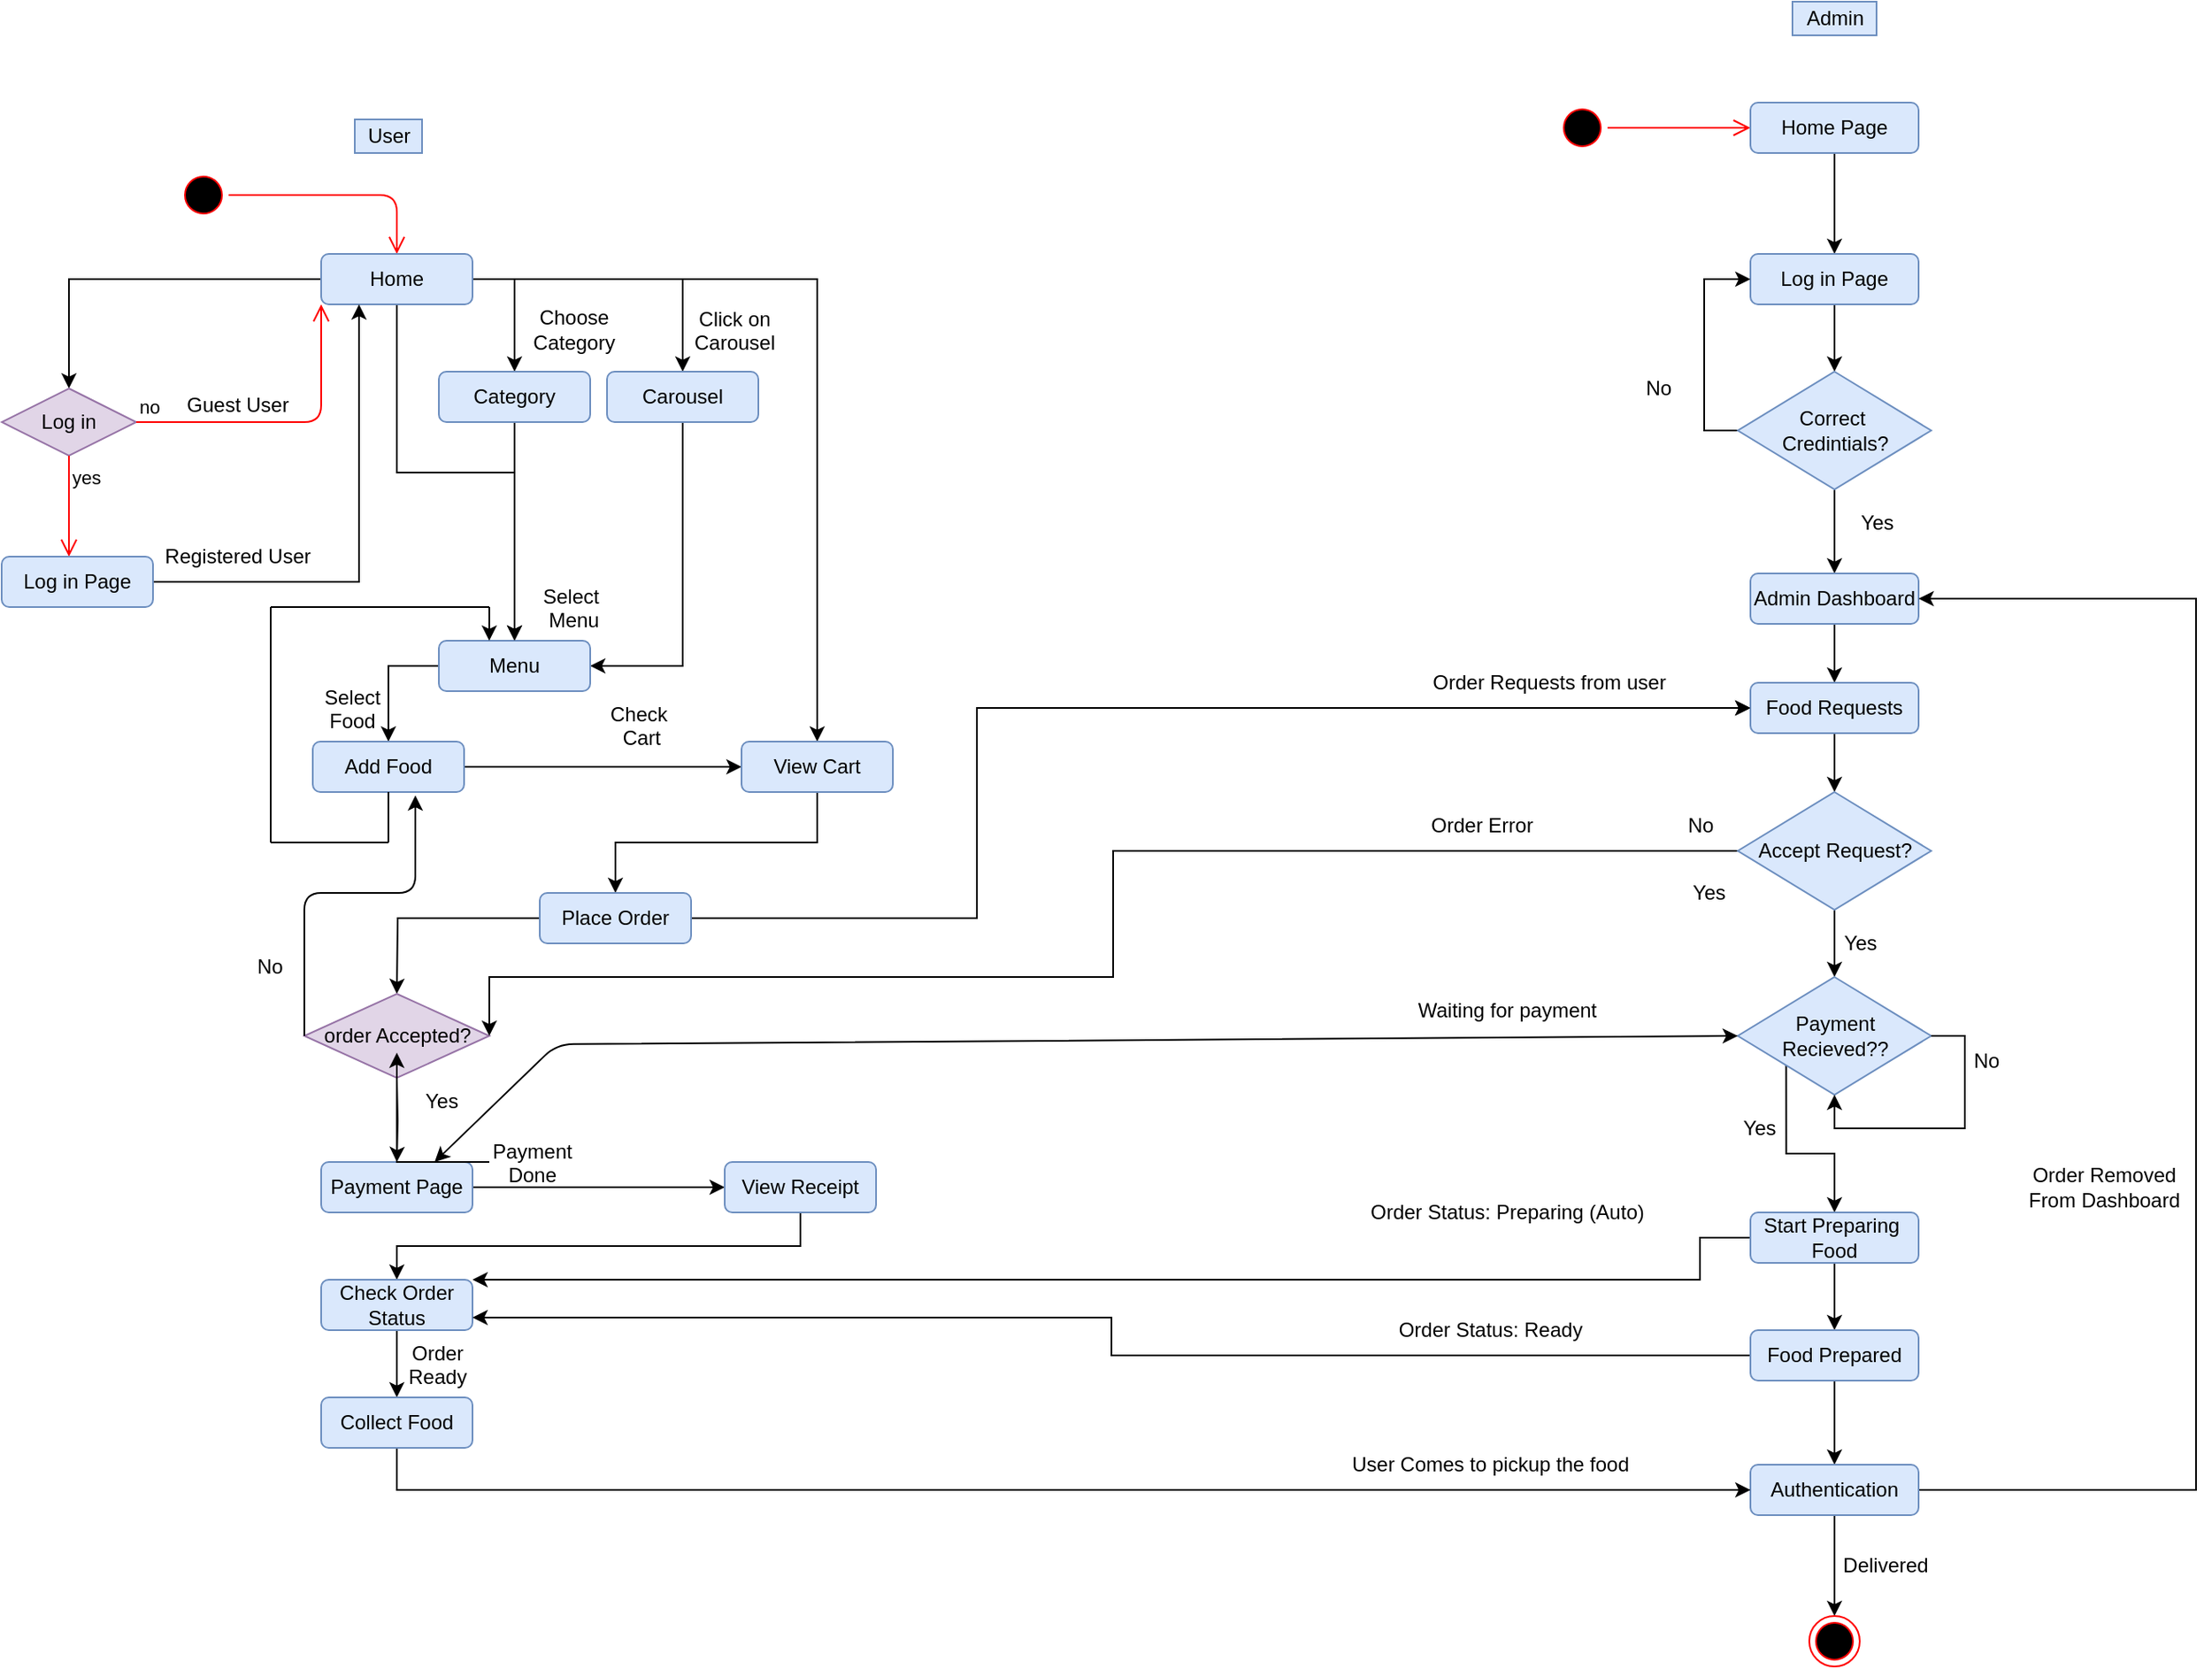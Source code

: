 <mxfile version="13.6.2" type="device"><diagram id="DpFKrORxGf0AUrbgD2Ab" name="Page-1"><mxGraphModel dx="2130" dy="4185" grid="1" gridSize="10" guides="1" tooltips="1" connect="1" arrows="1" fold="1" page="1" pageScale="1" pageWidth="2339" pageHeight="3300" math="0" shadow="0"><root><mxCell id="0"/><mxCell id="1" parent="0"/><mxCell id="HgJpCrDhQ5YuOBBAW4_T-1" value="User&lt;br&gt;" style="text;html=1;align=center;verticalAlign=middle;resizable=0;points=[];autosize=1;fillColor=#dae8fc;strokeColor=#6c8ebf;" vertex="1" parent="1"><mxGeometry x="290" y="10" width="40" height="20" as="geometry"/></mxCell><mxCell id="HgJpCrDhQ5YuOBBAW4_T-2" value="" style="ellipse;html=1;shape=startState;fillColor=#000000;strokeColor=#ff0000;" vertex="1" parent="1"><mxGeometry x="185" y="40" width="30" height="30" as="geometry"/></mxCell><mxCell id="HgJpCrDhQ5YuOBBAW4_T-3" value="" style="edgeStyle=orthogonalEdgeStyle;html=1;verticalAlign=bottom;endArrow=open;endSize=8;strokeColor=#ff0000;" edge="1" parent="1" source="HgJpCrDhQ5YuOBBAW4_T-2" target="HgJpCrDhQ5YuOBBAW4_T-9"><mxGeometry relative="1" as="geometry"><mxPoint x="120" y="90" as="targetPoint"/></mxGeometry></mxCell><mxCell id="HgJpCrDhQ5YuOBBAW4_T-4" style="edgeStyle=orthogonalEdgeStyle;rounded=0;orthogonalLoop=1;jettySize=auto;html=1;entryX=0.5;entryY=0;entryDx=0;entryDy=0;" edge="1" parent="1" source="HgJpCrDhQ5YuOBBAW4_T-9" target="HgJpCrDhQ5YuOBBAW4_T-10"><mxGeometry relative="1" as="geometry"/></mxCell><mxCell id="HgJpCrDhQ5YuOBBAW4_T-5" style="edgeStyle=orthogonalEdgeStyle;rounded=0;orthogonalLoop=1;jettySize=auto;html=1;entryX=0.5;entryY=0;entryDx=0;entryDy=0;" edge="1" parent="1" source="HgJpCrDhQ5YuOBBAW4_T-9" target="HgJpCrDhQ5YuOBBAW4_T-18"><mxGeometry relative="1" as="geometry"/></mxCell><mxCell id="HgJpCrDhQ5YuOBBAW4_T-6" style="edgeStyle=orthogonalEdgeStyle;rounded=0;orthogonalLoop=1;jettySize=auto;html=1;" edge="1" parent="1" source="HgJpCrDhQ5YuOBBAW4_T-9" target="HgJpCrDhQ5YuOBBAW4_T-20"><mxGeometry relative="1" as="geometry"/></mxCell><mxCell id="HgJpCrDhQ5YuOBBAW4_T-7" style="edgeStyle=orthogonalEdgeStyle;rounded=0;orthogonalLoop=1;jettySize=auto;html=1;entryX=0.5;entryY=0;entryDx=0;entryDy=0;" edge="1" parent="1" source="HgJpCrDhQ5YuOBBAW4_T-9" target="HgJpCrDhQ5YuOBBAW4_T-24"><mxGeometry relative="1" as="geometry"/></mxCell><mxCell id="HgJpCrDhQ5YuOBBAW4_T-8" style="edgeStyle=orthogonalEdgeStyle;rounded=0;orthogonalLoop=1;jettySize=auto;html=1;exitX=1;exitY=0.5;exitDx=0;exitDy=0;entryX=0.5;entryY=0;entryDx=0;entryDy=0;" edge="1" parent="1" source="HgJpCrDhQ5YuOBBAW4_T-9" target="HgJpCrDhQ5YuOBBAW4_T-33"><mxGeometry relative="1" as="geometry"/></mxCell><mxCell id="HgJpCrDhQ5YuOBBAW4_T-9" value="Home" style="rounded=1;whiteSpace=wrap;html=1;fillColor=#dae8fc;strokeColor=#6c8ebf;" vertex="1" parent="1"><mxGeometry x="270" y="90" width="90" height="30" as="geometry"/></mxCell><mxCell id="HgJpCrDhQ5YuOBBAW4_T-10" value="Log in" style="rhombus;whiteSpace=wrap;html=1;fillColor=#e1d5e7;strokeColor=#9673a6;" vertex="1" parent="1"><mxGeometry x="80" y="170" width="80" height="40" as="geometry"/></mxCell><mxCell id="HgJpCrDhQ5YuOBBAW4_T-11" value="no" style="edgeStyle=orthogonalEdgeStyle;html=1;align=left;verticalAlign=bottom;endArrow=open;endSize=8;strokeColor=#ff0000;entryX=0;entryY=1;entryDx=0;entryDy=0;" edge="1" parent="1" source="HgJpCrDhQ5YuOBBAW4_T-10" target="HgJpCrDhQ5YuOBBAW4_T-9"><mxGeometry x="-1" relative="1" as="geometry"><mxPoint x="260" y="190" as="targetPoint"/></mxGeometry></mxCell><mxCell id="HgJpCrDhQ5YuOBBAW4_T-12" value="yes" style="edgeStyle=orthogonalEdgeStyle;html=1;align=left;verticalAlign=top;endArrow=open;endSize=8;strokeColor=#ff0000;" edge="1" parent="1" source="HgJpCrDhQ5YuOBBAW4_T-10"><mxGeometry x="-1" relative="1" as="geometry"><mxPoint x="120" y="270" as="targetPoint"/></mxGeometry></mxCell><mxCell id="HgJpCrDhQ5YuOBBAW4_T-13" style="edgeStyle=orthogonalEdgeStyle;rounded=0;orthogonalLoop=1;jettySize=auto;html=1;entryX=0.25;entryY=1;entryDx=0;entryDy=0;" edge="1" parent="1" source="HgJpCrDhQ5YuOBBAW4_T-14" target="HgJpCrDhQ5YuOBBAW4_T-9"><mxGeometry relative="1" as="geometry"/></mxCell><mxCell id="HgJpCrDhQ5YuOBBAW4_T-14" value="Log in Page" style="rounded=1;whiteSpace=wrap;html=1;fillColor=#dae8fc;strokeColor=#6c8ebf;" vertex="1" parent="1"><mxGeometry x="80" y="270" width="90" height="30" as="geometry"/></mxCell><mxCell id="HgJpCrDhQ5YuOBBAW4_T-15" value="Registered User" style="text;html=1;align=center;verticalAlign=middle;resizable=0;points=[];autosize=1;" vertex="1" parent="1"><mxGeometry x="170" y="260" width="100" height="20" as="geometry"/></mxCell><mxCell id="HgJpCrDhQ5YuOBBAW4_T-16" value="Guest User" style="text;html=1;align=center;verticalAlign=middle;resizable=0;points=[];autosize=1;" vertex="1" parent="1"><mxGeometry x="180" y="170" width="80" height="20" as="geometry"/></mxCell><mxCell id="HgJpCrDhQ5YuOBBAW4_T-17" style="edgeStyle=orthogonalEdgeStyle;rounded=0;orthogonalLoop=1;jettySize=auto;html=1;exitX=0.5;exitY=1;exitDx=0;exitDy=0;entryX=1;entryY=0.5;entryDx=0;entryDy=0;" edge="1" parent="1" source="HgJpCrDhQ5YuOBBAW4_T-18" target="HgJpCrDhQ5YuOBBAW4_T-20"><mxGeometry relative="1" as="geometry"/></mxCell><mxCell id="HgJpCrDhQ5YuOBBAW4_T-18" value="Carousel" style="rounded=1;whiteSpace=wrap;html=1;fillColor=#dae8fc;strokeColor=#6c8ebf;" vertex="1" parent="1"><mxGeometry x="440" y="160" width="90" height="30" as="geometry"/></mxCell><mxCell id="HgJpCrDhQ5YuOBBAW4_T-19" style="edgeStyle=orthogonalEdgeStyle;rounded=0;orthogonalLoop=1;jettySize=auto;html=1;exitX=0;exitY=0.5;exitDx=0;exitDy=0;" edge="1" parent="1" source="HgJpCrDhQ5YuOBBAW4_T-20" target="HgJpCrDhQ5YuOBBAW4_T-22"><mxGeometry relative="1" as="geometry"/></mxCell><mxCell id="HgJpCrDhQ5YuOBBAW4_T-20" value="Menu" style="rounded=1;whiteSpace=wrap;html=1;fillColor=#dae8fc;strokeColor=#6c8ebf;" vertex="1" parent="1"><mxGeometry x="340" y="320" width="90" height="30" as="geometry"/></mxCell><mxCell id="HgJpCrDhQ5YuOBBAW4_T-21" style="edgeStyle=orthogonalEdgeStyle;rounded=0;orthogonalLoop=1;jettySize=auto;html=1;" edge="1" parent="1" source="HgJpCrDhQ5YuOBBAW4_T-22" target="HgJpCrDhQ5YuOBBAW4_T-24"><mxGeometry relative="1" as="geometry"/></mxCell><mxCell id="HgJpCrDhQ5YuOBBAW4_T-22" value="Add Food" style="rounded=1;whiteSpace=wrap;html=1;fillColor=#dae8fc;strokeColor=#6c8ebf;" vertex="1" parent="1"><mxGeometry x="265" y="380" width="90" height="30" as="geometry"/></mxCell><mxCell id="HgJpCrDhQ5YuOBBAW4_T-23" style="edgeStyle=orthogonalEdgeStyle;rounded=0;orthogonalLoop=1;jettySize=auto;html=1;exitX=0.5;exitY=1;exitDx=0;exitDy=0;entryX=0.5;entryY=0;entryDx=0;entryDy=0;" edge="1" parent="1" source="HgJpCrDhQ5YuOBBAW4_T-24" target="HgJpCrDhQ5YuOBBAW4_T-31"><mxGeometry relative="1" as="geometry"/></mxCell><mxCell id="HgJpCrDhQ5YuOBBAW4_T-24" value="View Cart" style="rounded=1;whiteSpace=wrap;html=1;fillColor=#dae8fc;strokeColor=#6c8ebf;" vertex="1" parent="1"><mxGeometry x="520" y="380" width="90" height="30" as="geometry"/></mxCell><mxCell id="HgJpCrDhQ5YuOBBAW4_T-25" value="" style="endArrow=none;html=1;exitX=0.5;exitY=1;exitDx=0;exitDy=0;" edge="1" parent="1" source="HgJpCrDhQ5YuOBBAW4_T-22"><mxGeometry width="50" height="50" relative="1" as="geometry"><mxPoint x="320" y="360" as="sourcePoint"/><mxPoint x="310" y="440" as="targetPoint"/></mxGeometry></mxCell><mxCell id="HgJpCrDhQ5YuOBBAW4_T-26" value="" style="endArrow=none;html=1;" edge="1" parent="1"><mxGeometry width="50" height="50" relative="1" as="geometry"><mxPoint x="310" y="440" as="sourcePoint"/><mxPoint x="240" y="440" as="targetPoint"/></mxGeometry></mxCell><mxCell id="HgJpCrDhQ5YuOBBAW4_T-27" value="" style="endArrow=none;html=1;" edge="1" parent="1"><mxGeometry width="50" height="50" relative="1" as="geometry"><mxPoint x="240" y="440" as="sourcePoint"/><mxPoint x="240" y="300" as="targetPoint"/></mxGeometry></mxCell><mxCell id="HgJpCrDhQ5YuOBBAW4_T-28" value="" style="endArrow=none;html=1;" edge="1" parent="1"><mxGeometry width="50" height="50" relative="1" as="geometry"><mxPoint x="240" y="300" as="sourcePoint"/><mxPoint x="370" y="300" as="targetPoint"/></mxGeometry></mxCell><mxCell id="HgJpCrDhQ5YuOBBAW4_T-29" value="" style="endArrow=classic;html=1;entryX=0.333;entryY=0;entryDx=0;entryDy=0;entryPerimeter=0;" edge="1" parent="1" target="HgJpCrDhQ5YuOBBAW4_T-20"><mxGeometry width="50" height="50" relative="1" as="geometry"><mxPoint x="370" y="300" as="sourcePoint"/><mxPoint x="370" y="310" as="targetPoint"/></mxGeometry></mxCell><mxCell id="HgJpCrDhQ5YuOBBAW4_T-30" style="edgeStyle=orthogonalEdgeStyle;rounded=0;orthogonalLoop=1;jettySize=auto;html=1;exitX=0;exitY=0.5;exitDx=0;exitDy=0;entryX=0.5;entryY=0;entryDx=0;entryDy=0;" edge="1" parent="1" source="HgJpCrDhQ5YuOBBAW4_T-31"><mxGeometry relative="1" as="geometry"><mxPoint x="315" y="530" as="targetPoint"/></mxGeometry></mxCell><mxCell id="HgJpCrDhQ5YuOBBAW4_T-110" style="edgeStyle=orthogonalEdgeStyle;rounded=0;orthogonalLoop=1;jettySize=auto;html=1;" edge="1" parent="1" source="HgJpCrDhQ5YuOBBAW4_T-31"><mxGeometry relative="1" as="geometry"><mxPoint x="1120" y="360" as="targetPoint"/><Array as="points"><mxPoint x="660" y="485"/><mxPoint x="660" y="360"/></Array></mxGeometry></mxCell><mxCell id="HgJpCrDhQ5YuOBBAW4_T-31" value="Place Order" style="rounded=1;whiteSpace=wrap;html=1;fillColor=#dae8fc;strokeColor=#6c8ebf;" vertex="1" parent="1"><mxGeometry x="400" y="470" width="90" height="30" as="geometry"/></mxCell><mxCell id="HgJpCrDhQ5YuOBBAW4_T-32" style="edgeStyle=orthogonalEdgeStyle;rounded=0;orthogonalLoop=1;jettySize=auto;html=1;exitX=0.5;exitY=1;exitDx=0;exitDy=0;entryX=0.5;entryY=0;entryDx=0;entryDy=0;" edge="1" parent="1" source="HgJpCrDhQ5YuOBBAW4_T-33" target="HgJpCrDhQ5YuOBBAW4_T-20"><mxGeometry relative="1" as="geometry"/></mxCell><mxCell id="HgJpCrDhQ5YuOBBAW4_T-33" value="Category" style="rounded=1;whiteSpace=wrap;html=1;fillColor=#dae8fc;strokeColor=#6c8ebf;" vertex="1" parent="1"><mxGeometry x="340" y="160" width="90" height="30" as="geometry"/></mxCell><mxCell id="HgJpCrDhQ5YuOBBAW4_T-34" value="Choose&lt;br&gt;Category" style="text;html=1;resizable=0;autosize=1;align=center;verticalAlign=middle;points=[];fillColor=none;strokeColor=none;rounded=0;" vertex="1" parent="1"><mxGeometry x="390" y="120" width="60" height="30" as="geometry"/></mxCell><mxCell id="HgJpCrDhQ5YuOBBAW4_T-35" value="&lt;div style=&quot;text-align: center&quot;&gt;&lt;span&gt;&lt;font face=&quot;helvetica&quot;&gt;Click on&lt;/font&gt;&lt;/span&gt;&lt;/div&gt;&lt;div style=&quot;text-align: center&quot;&gt;&lt;span&gt;&lt;font face=&quot;helvetica&quot;&gt;Carousel&lt;/font&gt;&lt;/span&gt;&lt;/div&gt;" style="text;whiteSpace=wrap;html=1;" vertex="1" parent="1"><mxGeometry x="490" y="115" width="70" height="40" as="geometry"/></mxCell><mxCell id="HgJpCrDhQ5YuOBBAW4_T-36" value="&lt;div style=&quot;text-align: center&quot;&gt;&lt;span&gt;&lt;font face=&quot;helvetica&quot;&gt;Select&amp;nbsp;&lt;/font&gt;&lt;/span&gt;&lt;/div&gt;&lt;div style=&quot;text-align: center&quot;&gt;&lt;span&gt;&lt;font face=&quot;helvetica&quot;&gt;Menu&lt;/font&gt;&lt;/span&gt;&lt;/div&gt;" style="text;whiteSpace=wrap;html=1;" vertex="1" parent="1"><mxGeometry x="400" y="280" width="70" height="40" as="geometry"/></mxCell><mxCell id="HgJpCrDhQ5YuOBBAW4_T-37" value="&lt;div style=&quot;text-align: center&quot;&gt;&lt;span&gt;&lt;font face=&quot;helvetica&quot;&gt;Select&lt;/font&gt;&lt;/span&gt;&lt;/div&gt;&lt;div style=&quot;text-align: center&quot;&gt;&lt;span&gt;&lt;font face=&quot;helvetica&quot;&gt;Food&lt;/font&gt;&lt;/span&gt;&lt;/div&gt;" style="text;whiteSpace=wrap;html=1;" vertex="1" parent="1"><mxGeometry x="270" y="340" width="70" height="40" as="geometry"/></mxCell><mxCell id="HgJpCrDhQ5YuOBBAW4_T-38" value="&lt;div style=&quot;text-align: center&quot;&gt;&lt;span&gt;&lt;font face=&quot;helvetica&quot;&gt;Check&amp;nbsp;&lt;/font&gt;&lt;/span&gt;&lt;/div&gt;&lt;div style=&quot;text-align: center&quot;&gt;&lt;font face=&quot;helvetica&quot;&gt;Cart&lt;/font&gt;&lt;/div&gt;" style="text;whiteSpace=wrap;html=1;" vertex="1" parent="1"><mxGeometry x="440" y="350" width="70" height="40" as="geometry"/></mxCell><mxCell id="HgJpCrDhQ5YuOBBAW4_T-39" value="" style="rhombus;whiteSpace=wrap;html=1;fillColor=#e1d5e7;strokeColor=#9673a6;" vertex="1" parent="1"><mxGeometry x="260" y="530" width="110" height="50" as="geometry"/></mxCell><mxCell id="HgJpCrDhQ5YuOBBAW4_T-40" value="" style="edgeStyle=orthogonalEdgeStyle;rounded=0;orthogonalLoop=1;jettySize=auto;html=1;" edge="1" parent="1" target="HgJpCrDhQ5YuOBBAW4_T-43"><mxGeometry relative="1" as="geometry"><mxPoint x="315" y="580" as="sourcePoint"/></mxGeometry></mxCell><mxCell id="HgJpCrDhQ5YuOBBAW4_T-41" value="order Accepted?" style="text;html=1;resizable=0;autosize=1;align=center;verticalAlign=middle;points=[];fillColor=none;strokeColor=none;rounded=0;" vertex="1" parent="1"><mxGeometry x="265" y="545" width="100" height="20" as="geometry"/></mxCell><mxCell id="HgJpCrDhQ5YuOBBAW4_T-42" style="edgeStyle=orthogonalEdgeStyle;rounded=0;orthogonalLoop=1;jettySize=auto;html=1;entryX=0;entryY=0.5;entryDx=0;entryDy=0;" edge="1" parent="1" source="HgJpCrDhQ5YuOBBAW4_T-43" target="HgJpCrDhQ5YuOBBAW4_T-48"><mxGeometry relative="1" as="geometry"/></mxCell><mxCell id="HgJpCrDhQ5YuOBBAW4_T-43" value="Payment Page" style="rounded=1;whiteSpace=wrap;html=1;fillColor=#dae8fc;strokeColor=#6c8ebf;" vertex="1" parent="1"><mxGeometry x="270" y="630" width="90" height="30" as="geometry"/></mxCell><mxCell id="HgJpCrDhQ5YuOBBAW4_T-44" value="" style="endArrow=classic;html=1;entryX=0.678;entryY=1.067;entryDx=0;entryDy=0;entryPerimeter=0;" edge="1" parent="1" target="HgJpCrDhQ5YuOBBAW4_T-22"><mxGeometry width="50" height="50" relative="1" as="geometry"><mxPoint x="260" y="555" as="sourcePoint"/><mxPoint x="470" y="470" as="targetPoint"/><Array as="points"><mxPoint x="260" y="470"/><mxPoint x="326" y="470"/></Array></mxGeometry></mxCell><mxCell id="HgJpCrDhQ5YuOBBAW4_T-45" value="&lt;div style=&quot;text-align: center&quot;&gt;&lt;font face=&quot;helvetica&quot;&gt;Yes&lt;/font&gt;&lt;/div&gt;" style="text;whiteSpace=wrap;html=1;" vertex="1" parent="1"><mxGeometry x="330" y="580" width="70" height="40" as="geometry"/></mxCell><mxCell id="HgJpCrDhQ5YuOBBAW4_T-46" value="&lt;div style=&quot;text-align: center&quot;&gt;&lt;font face=&quot;helvetica&quot;&gt;No&lt;/font&gt;&lt;/div&gt;" style="text;whiteSpace=wrap;html=1;" vertex="1" parent="1"><mxGeometry x="230" y="500" width="70" height="40" as="geometry"/></mxCell><mxCell id="HgJpCrDhQ5YuOBBAW4_T-47" style="edgeStyle=orthogonalEdgeStyle;rounded=0;orthogonalLoop=1;jettySize=auto;html=1;exitX=0.5;exitY=1;exitDx=0;exitDy=0;entryX=0.5;entryY=0;entryDx=0;entryDy=0;" edge="1" parent="1" source="HgJpCrDhQ5YuOBBAW4_T-48" target="HgJpCrDhQ5YuOBBAW4_T-51"><mxGeometry relative="1" as="geometry"/></mxCell><mxCell id="HgJpCrDhQ5YuOBBAW4_T-48" value="View Receipt" style="rounded=1;whiteSpace=wrap;html=1;fillColor=#dae8fc;strokeColor=#6c8ebf;" vertex="1" parent="1"><mxGeometry x="510" y="630" width="90" height="30" as="geometry"/></mxCell><mxCell id="HgJpCrDhQ5YuOBBAW4_T-111" value="" style="edgeStyle=orthogonalEdgeStyle;rounded=0;orthogonalLoop=1;jettySize=auto;html=1;" edge="1" parent="1" source="HgJpCrDhQ5YuOBBAW4_T-49" target="HgJpCrDhQ5YuOBBAW4_T-41"><mxGeometry relative="1" as="geometry"/></mxCell><mxCell id="HgJpCrDhQ5YuOBBAW4_T-49" value="&lt;div style=&quot;text-align: center&quot;&gt;&lt;font face=&quot;helvetica&quot;&gt;Payment&lt;/font&gt;&lt;/div&gt;&lt;div style=&quot;text-align: center&quot;&gt;&lt;font face=&quot;helvetica&quot;&gt;Done&lt;/font&gt;&lt;/div&gt;" style="text;whiteSpace=wrap;html=1;" vertex="1" parent="1"><mxGeometry x="370" y="610" width="70" height="40" as="geometry"/></mxCell><mxCell id="HgJpCrDhQ5YuOBBAW4_T-50" style="edgeStyle=orthogonalEdgeStyle;rounded=0;orthogonalLoop=1;jettySize=auto;html=1;entryX=0.5;entryY=0;entryDx=0;entryDy=0;" edge="1" parent="1" source="HgJpCrDhQ5YuOBBAW4_T-51" target="HgJpCrDhQ5YuOBBAW4_T-54"><mxGeometry relative="1" as="geometry"/></mxCell><mxCell id="HgJpCrDhQ5YuOBBAW4_T-51" value="Check Order&lt;br&gt;Status" style="rounded=1;whiteSpace=wrap;html=1;fillColor=#dae8fc;strokeColor=#6c8ebf;" vertex="1" parent="1"><mxGeometry x="270" y="700" width="90" height="30" as="geometry"/></mxCell><mxCell id="HgJpCrDhQ5YuOBBAW4_T-116" style="edgeStyle=orthogonalEdgeStyle;rounded=0;orthogonalLoop=1;jettySize=auto;html=1;entryX=0.5;entryY=1;entryDx=0;entryDy=0;" edge="1" parent="1" source="HgJpCrDhQ5YuOBBAW4_T-54" target="HgJpCrDhQ5YuOBBAW4_T-103"><mxGeometry relative="1" as="geometry"><Array as="points"><mxPoint x="315" y="825"/><mxPoint x="1170" y="825"/></Array></mxGeometry></mxCell><mxCell id="HgJpCrDhQ5YuOBBAW4_T-54" value="Collect Food" style="rounded=1;whiteSpace=wrap;html=1;fillColor=#dae8fc;strokeColor=#6c8ebf;" vertex="1" parent="1"><mxGeometry x="270" y="770" width="90" height="30" as="geometry"/></mxCell><mxCell id="HgJpCrDhQ5YuOBBAW4_T-55" value="&lt;div style=&quot;text-align: center&quot;&gt;&lt;font face=&quot;helvetica&quot;&gt;Order&lt;/font&gt;&lt;/div&gt;&lt;div style=&quot;text-align: center&quot;&gt;&lt;font face=&quot;helvetica&quot;&gt;Ready&lt;/font&gt;&lt;/div&gt;" style="text;whiteSpace=wrap;html=1;" vertex="1" parent="1"><mxGeometry x="320" y="730" width="70" height="40" as="geometry"/></mxCell><mxCell id="HgJpCrDhQ5YuOBBAW4_T-57" value="Admin" style="text;html=1;align=center;verticalAlign=middle;resizable=0;points=[];autosize=1;fillColor=#dae8fc;strokeColor=#6c8ebf;" vertex="1" parent="1"><mxGeometry x="1145" y="-60" width="50" height="20" as="geometry"/></mxCell><mxCell id="HgJpCrDhQ5YuOBBAW4_T-58" value="" style="ellipse;html=1;shape=startState;fillColor=#000000;strokeColor=#ff0000;" vertex="1" parent="1"><mxGeometry x="1005" width="30" height="30" as="geometry"/></mxCell><mxCell id="HgJpCrDhQ5YuOBBAW4_T-59" value="" style="edgeStyle=orthogonalEdgeStyle;html=1;verticalAlign=bottom;endArrow=open;endSize=8;strokeColor=#ff0000;entryX=0;entryY=0.5;entryDx=0;entryDy=0;" edge="1" parent="1" source="HgJpCrDhQ5YuOBBAW4_T-58" target="HgJpCrDhQ5YuOBBAW4_T-61"><mxGeometry relative="1" as="geometry"><mxPoint x="840" y="30" as="targetPoint"/></mxGeometry></mxCell><mxCell id="HgJpCrDhQ5YuOBBAW4_T-60" value="" style="edgeStyle=orthogonalEdgeStyle;rounded=0;orthogonalLoop=1;jettySize=auto;html=1;" edge="1" parent="1" source="HgJpCrDhQ5YuOBBAW4_T-61" target="HgJpCrDhQ5YuOBBAW4_T-63"><mxGeometry relative="1" as="geometry"/></mxCell><mxCell id="HgJpCrDhQ5YuOBBAW4_T-61" value="Home Page" style="rounded=1;whiteSpace=wrap;html=1;fillColor=#dae8fc;strokeColor=#6c8ebf;" vertex="1" parent="1"><mxGeometry x="1120" width="100" height="30" as="geometry"/></mxCell><mxCell id="HgJpCrDhQ5YuOBBAW4_T-62" value="" style="edgeStyle=orthogonalEdgeStyle;rounded=0;orthogonalLoop=1;jettySize=auto;html=1;" edge="1" parent="1" source="HgJpCrDhQ5YuOBBAW4_T-63" target="HgJpCrDhQ5YuOBBAW4_T-66"><mxGeometry relative="1" as="geometry"/></mxCell><mxCell id="HgJpCrDhQ5YuOBBAW4_T-63" value="Log in Page" style="rounded=1;whiteSpace=wrap;html=1;fillColor=#dae8fc;strokeColor=#6c8ebf;" vertex="1" parent="1"><mxGeometry x="1120" y="90" width="100" height="30" as="geometry"/></mxCell><mxCell id="HgJpCrDhQ5YuOBBAW4_T-64" style="edgeStyle=orthogonalEdgeStyle;rounded=0;orthogonalLoop=1;jettySize=auto;html=1;exitX=0;exitY=0.5;exitDx=0;exitDy=0;entryX=0;entryY=0.5;entryDx=0;entryDy=0;" edge="1" parent="1" source="HgJpCrDhQ5YuOBBAW4_T-66" target="HgJpCrDhQ5YuOBBAW4_T-63"><mxGeometry relative="1" as="geometry"/></mxCell><mxCell id="HgJpCrDhQ5YuOBBAW4_T-65" value="" style="edgeStyle=orthogonalEdgeStyle;rounded=0;orthogonalLoop=1;jettySize=auto;html=1;" edge="1" parent="1" source="HgJpCrDhQ5YuOBBAW4_T-66" target="HgJpCrDhQ5YuOBBAW4_T-69"><mxGeometry relative="1" as="geometry"/></mxCell><mxCell id="HgJpCrDhQ5YuOBBAW4_T-66" value="Correct&amp;nbsp;&lt;br&gt;Credintials?" style="rhombus;whiteSpace=wrap;html=1;fillColor=#dae8fc;strokeColor=#6c8ebf;" vertex="1" parent="1"><mxGeometry x="1112.5" y="160" width="115" height="70" as="geometry"/></mxCell><mxCell id="HgJpCrDhQ5YuOBBAW4_T-67" value="No" style="text;html=1;align=center;verticalAlign=middle;resizable=0;points=[];autosize=1;" vertex="1" parent="1"><mxGeometry x="1050" y="160" width="30" height="20" as="geometry"/></mxCell><mxCell id="HgJpCrDhQ5YuOBBAW4_T-68" value="" style="edgeStyle=orthogonalEdgeStyle;rounded=0;orthogonalLoop=1;jettySize=auto;html=1;" edge="1" parent="1" source="HgJpCrDhQ5YuOBBAW4_T-69" target="HgJpCrDhQ5YuOBBAW4_T-72"><mxGeometry relative="1" as="geometry"/></mxCell><mxCell id="HgJpCrDhQ5YuOBBAW4_T-69" value="Admin Dashboard" style="rounded=1;whiteSpace=wrap;html=1;fillColor=#dae8fc;strokeColor=#6c8ebf;" vertex="1" parent="1"><mxGeometry x="1120" y="280" width="100" height="30" as="geometry"/></mxCell><mxCell id="HgJpCrDhQ5YuOBBAW4_T-70" value="Yes" style="text;html=1;align=center;verticalAlign=middle;resizable=0;points=[];autosize=1;" vertex="1" parent="1"><mxGeometry x="1175" y="240" width="40" height="20" as="geometry"/></mxCell><mxCell id="HgJpCrDhQ5YuOBBAW4_T-71" value="" style="edgeStyle=orthogonalEdgeStyle;rounded=0;orthogonalLoop=1;jettySize=auto;html=1;" edge="1" parent="1" source="HgJpCrDhQ5YuOBBAW4_T-72" target="HgJpCrDhQ5YuOBBAW4_T-80"><mxGeometry relative="1" as="geometry"/></mxCell><mxCell id="HgJpCrDhQ5YuOBBAW4_T-72" value="Food Requests" style="rounded=1;whiteSpace=wrap;html=1;fillColor=#dae8fc;strokeColor=#6c8ebf;" vertex="1" parent="1"><mxGeometry x="1120" y="345" width="100" height="30" as="geometry"/></mxCell><mxCell id="HgJpCrDhQ5YuOBBAW4_T-73" value="" style="endArrow=classic;html=1;entryX=0;entryY=0.5;entryDx=0;entryDy=0;" edge="1" parent="1" target="HgJpCrDhQ5YuOBBAW4_T-72"><mxGeometry width="50" height="50" relative="1" as="geometry"><mxPoint x="875" y="360" as="sourcePoint"/><mxPoint x="1195" y="240" as="targetPoint"/></mxGeometry></mxCell><mxCell id="HgJpCrDhQ5YuOBBAW4_T-74" value="Order Requests from user" style="text;html=1;align=center;verticalAlign=middle;resizable=0;points=[];autosize=1;" vertex="1" parent="1"><mxGeometry x="925" y="335" width="150" height="20" as="geometry"/></mxCell><mxCell id="HgJpCrDhQ5YuOBBAW4_T-79" value="" style="edgeStyle=orthogonalEdgeStyle;rounded=0;orthogonalLoop=1;jettySize=auto;html=1;" edge="1" parent="1" source="HgJpCrDhQ5YuOBBAW4_T-80"><mxGeometry relative="1" as="geometry"><mxPoint x="1170" y="520" as="targetPoint"/></mxGeometry></mxCell><mxCell id="HgJpCrDhQ5YuOBBAW4_T-115" value="" style="edgeStyle=orthogonalEdgeStyle;rounded=0;orthogonalLoop=1;jettySize=auto;html=1;entryX=1;entryY=0.5;entryDx=0;entryDy=0;" edge="1" parent="1" source="HgJpCrDhQ5YuOBBAW4_T-80" target="HgJpCrDhQ5YuOBBAW4_T-39"><mxGeometry relative="1" as="geometry"><mxPoint x="1032" y="445" as="targetPoint"/><Array as="points"><mxPoint x="741" y="445"/><mxPoint x="741" y="520"/><mxPoint x="370" y="520"/></Array></mxGeometry></mxCell><mxCell id="HgJpCrDhQ5YuOBBAW4_T-80" value="Accept Request?" style="rhombus;whiteSpace=wrap;html=1;fillColor=#dae8fc;strokeColor=#6c8ebf;" vertex="1" parent="1"><mxGeometry x="1112.5" y="410" width="115" height="70" as="geometry"/></mxCell><mxCell id="HgJpCrDhQ5YuOBBAW4_T-81" value="Order Error" style="text;html=1;align=center;verticalAlign=middle;resizable=0;points=[];autosize=1;" vertex="1" parent="1"><mxGeometry x="920" y="420" width="80" height="20" as="geometry"/></mxCell><mxCell id="HgJpCrDhQ5YuOBBAW4_T-82" value="No" style="text;html=1;align=center;verticalAlign=middle;resizable=0;points=[];autosize=1;" vertex="1" parent="1"><mxGeometry x="1075" y="420" width="30" height="20" as="geometry"/></mxCell><mxCell id="HgJpCrDhQ5YuOBBAW4_T-83" value="Yes" style="text;html=1;align=center;verticalAlign=middle;resizable=0;points=[];autosize=1;" vertex="1" parent="1"><mxGeometry x="1075" y="460" width="40" height="20" as="geometry"/></mxCell><mxCell id="HgJpCrDhQ5YuOBBAW4_T-85" value="Waiting for payment" style="text;html=1;align=center;verticalAlign=middle;resizable=0;points=[];autosize=1;" vertex="1" parent="1"><mxGeometry x="915" y="530" width="120" height="20" as="geometry"/></mxCell><mxCell id="HgJpCrDhQ5YuOBBAW4_T-86" style="edgeStyle=orthogonalEdgeStyle;rounded=0;orthogonalLoop=1;jettySize=auto;html=1;exitX=0;exitY=1;exitDx=0;exitDy=0;entryX=0.5;entryY=0;entryDx=0;entryDy=0;" edge="1" parent="1" source="HgJpCrDhQ5YuOBBAW4_T-87" target="HgJpCrDhQ5YuOBBAW4_T-95"><mxGeometry relative="1" as="geometry"><mxPoint x="1165" y="660" as="targetPoint"/></mxGeometry></mxCell><mxCell id="HgJpCrDhQ5YuOBBAW4_T-87" value="Payment Recieved??" style="rhombus;whiteSpace=wrap;html=1;fillColor=#dae8fc;strokeColor=#6c8ebf;" vertex="1" parent="1"><mxGeometry x="1112.5" y="520" width="115" height="70" as="geometry"/></mxCell><mxCell id="HgJpCrDhQ5YuOBBAW4_T-88" value="Yes" style="text;html=1;align=center;verticalAlign=middle;resizable=0;points=[];autosize=1;" vertex="1" parent="1"><mxGeometry x="1165" y="490" width="40" height="20" as="geometry"/></mxCell><mxCell id="HgJpCrDhQ5YuOBBAW4_T-89" style="edgeStyle=orthogonalEdgeStyle;rounded=0;orthogonalLoop=1;jettySize=auto;html=1;exitX=1;exitY=0.5;exitDx=0;exitDy=0;" edge="1" parent="1" source="HgJpCrDhQ5YuOBBAW4_T-87" target="HgJpCrDhQ5YuOBBAW4_T-87"><mxGeometry relative="1" as="geometry"/></mxCell><mxCell id="HgJpCrDhQ5YuOBBAW4_T-90" value="No" style="text;html=1;align=center;verticalAlign=middle;resizable=0;points=[];autosize=1;" vertex="1" parent="1"><mxGeometry x="1245" y="560" width="30" height="20" as="geometry"/></mxCell><mxCell id="HgJpCrDhQ5YuOBBAW4_T-91" value="" style="endArrow=classic;startArrow=classic;html=1;exitX=0;exitY=0.5;exitDx=0;exitDy=0;entryX=0.75;entryY=0;entryDx=0;entryDy=0;" edge="1" parent="1" source="HgJpCrDhQ5YuOBBAW4_T-87" target="HgJpCrDhQ5YuOBBAW4_T-43"><mxGeometry width="50" height="50" relative="1" as="geometry"><mxPoint x="1145" y="510" as="sourcePoint"/><mxPoint x="550" y="555" as="targetPoint"/><Array as="points"><mxPoint x="410" y="560"/></Array></mxGeometry></mxCell><mxCell id="HgJpCrDhQ5YuOBBAW4_T-92" value="Yes" style="text;html=1;align=center;verticalAlign=middle;resizable=0;points=[];autosize=1;" vertex="1" parent="1"><mxGeometry x="1105" y="600" width="40" height="20" as="geometry"/></mxCell><mxCell id="HgJpCrDhQ5YuOBBAW4_T-93" value="" style="edgeStyle=orthogonalEdgeStyle;rounded=0;orthogonalLoop=1;jettySize=auto;html=1;" edge="1" parent="1" source="HgJpCrDhQ5YuOBBAW4_T-95" target="HgJpCrDhQ5YuOBBAW4_T-98"><mxGeometry relative="1" as="geometry"/></mxCell><mxCell id="HgJpCrDhQ5YuOBBAW4_T-94" style="edgeStyle=orthogonalEdgeStyle;rounded=0;orthogonalLoop=1;jettySize=auto;html=1;" edge="1" parent="1" source="HgJpCrDhQ5YuOBBAW4_T-95" target="HgJpCrDhQ5YuOBBAW4_T-51"><mxGeometry relative="1" as="geometry"><mxPoint x="875" y="675" as="targetPoint"/><Array as="points"><mxPoint x="1090" y="675"/><mxPoint x="1090" y="700"/></Array></mxGeometry></mxCell><mxCell id="HgJpCrDhQ5YuOBBAW4_T-95" value="Start Preparing&amp;nbsp;&lt;br&gt;Food" style="rounded=1;whiteSpace=wrap;html=1;fillColor=#dae8fc;strokeColor=#6c8ebf;" vertex="1" parent="1"><mxGeometry x="1120" y="660" width="100" height="30" as="geometry"/></mxCell><mxCell id="HgJpCrDhQ5YuOBBAW4_T-96" style="edgeStyle=orthogonalEdgeStyle;rounded=0;orthogonalLoop=1;jettySize=auto;html=1;entryX=1;entryY=0.75;entryDx=0;entryDy=0;" edge="1" parent="1" source="HgJpCrDhQ5YuOBBAW4_T-98" target="HgJpCrDhQ5YuOBBAW4_T-51"><mxGeometry relative="1" as="geometry"><mxPoint x="875" y="745" as="targetPoint"/></mxGeometry></mxCell><mxCell id="HgJpCrDhQ5YuOBBAW4_T-97" value="" style="edgeStyle=orthogonalEdgeStyle;rounded=0;orthogonalLoop=1;jettySize=auto;html=1;" edge="1" parent="1" source="HgJpCrDhQ5YuOBBAW4_T-98" target="HgJpCrDhQ5YuOBBAW4_T-103"><mxGeometry relative="1" as="geometry"/></mxCell><mxCell id="HgJpCrDhQ5YuOBBAW4_T-98" value="Food Prepared" style="rounded=1;whiteSpace=wrap;html=1;fillColor=#dae8fc;strokeColor=#6c8ebf;" vertex="1" parent="1"><mxGeometry x="1120" y="730" width="100" height="30" as="geometry"/></mxCell><mxCell id="HgJpCrDhQ5YuOBBAW4_T-99" value="Order Status: Preparing (Auto)" style="text;html=1;align=center;verticalAlign=middle;resizable=0;points=[];autosize=1;" vertex="1" parent="1"><mxGeometry x="885" y="650" width="180" height="20" as="geometry"/></mxCell><mxCell id="HgJpCrDhQ5YuOBBAW4_T-100" value="Order Status: Ready" style="text;html=1;align=center;verticalAlign=middle;resizable=0;points=[];autosize=1;" vertex="1" parent="1"><mxGeometry x="905" y="720" width="120" height="20" as="geometry"/></mxCell><mxCell id="HgJpCrDhQ5YuOBBAW4_T-101" value="" style="edgeStyle=orthogonalEdgeStyle;rounded=0;orthogonalLoop=1;jettySize=auto;html=1;" edge="1" parent="1" source="HgJpCrDhQ5YuOBBAW4_T-103" target="HgJpCrDhQ5YuOBBAW4_T-106"><mxGeometry relative="1" as="geometry"/></mxCell><mxCell id="HgJpCrDhQ5YuOBBAW4_T-102" style="edgeStyle=orthogonalEdgeStyle;rounded=0;orthogonalLoop=1;jettySize=auto;html=1;entryX=1;entryY=0.5;entryDx=0;entryDy=0;" edge="1" parent="1" source="HgJpCrDhQ5YuOBBAW4_T-103" target="HgJpCrDhQ5YuOBBAW4_T-69"><mxGeometry relative="1" as="geometry"><Array as="points"><mxPoint x="1385" y="825"/><mxPoint x="1385" y="295"/></Array></mxGeometry></mxCell><mxCell id="HgJpCrDhQ5YuOBBAW4_T-103" value="Authentication" style="rounded=1;whiteSpace=wrap;html=1;fillColor=#dae8fc;strokeColor=#6c8ebf;" vertex="1" parent="1"><mxGeometry x="1120" y="810" width="100" height="30" as="geometry"/></mxCell><mxCell id="HgJpCrDhQ5YuOBBAW4_T-104" value="" style="endArrow=classic;html=1;entryX=0;entryY=0.5;entryDx=0;entryDy=0;" edge="1" parent="1" target="HgJpCrDhQ5YuOBBAW4_T-103"><mxGeometry width="50" height="50" relative="1" as="geometry"><mxPoint x="875" y="825" as="sourcePoint"/><mxPoint x="1195" y="840" as="targetPoint"/></mxGeometry></mxCell><mxCell id="HgJpCrDhQ5YuOBBAW4_T-105" value="User Comes to pickup the food" style="text;html=1;align=center;verticalAlign=middle;resizable=0;points=[];autosize=1;" vertex="1" parent="1"><mxGeometry x="875" y="800" width="180" height="20" as="geometry"/></mxCell><mxCell id="HgJpCrDhQ5YuOBBAW4_T-106" value="" style="ellipse;html=1;shape=endState;fillColor=#000000;strokeColor=#ff0000;" vertex="1" parent="1"><mxGeometry x="1155" y="900" width="30" height="30" as="geometry"/></mxCell><mxCell id="HgJpCrDhQ5YuOBBAW4_T-107" value="Delivered" style="text;html=1;align=center;verticalAlign=middle;resizable=0;points=[];autosize=1;" vertex="1" parent="1"><mxGeometry x="1165" y="860" width="70" height="20" as="geometry"/></mxCell><mxCell id="HgJpCrDhQ5YuOBBAW4_T-108" value="Order Removed&lt;br&gt;From Dashboard" style="text;html=1;align=center;verticalAlign=middle;resizable=0;points=[];autosize=1;" vertex="1" parent="1"><mxGeometry x="1275" y="630" width="110" height="30" as="geometry"/></mxCell></root></mxGraphModel></diagram></mxfile>
